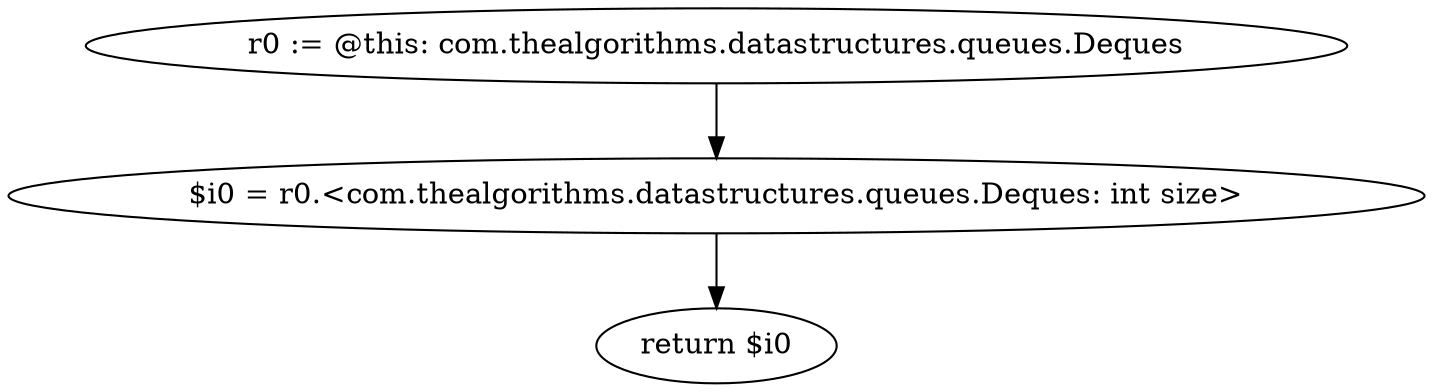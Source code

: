 digraph "unitGraph" {
    "r0 := @this: com.thealgorithms.datastructures.queues.Deques"
    "$i0 = r0.<com.thealgorithms.datastructures.queues.Deques: int size>"
    "return $i0"
    "r0 := @this: com.thealgorithms.datastructures.queues.Deques"->"$i0 = r0.<com.thealgorithms.datastructures.queues.Deques: int size>";
    "$i0 = r0.<com.thealgorithms.datastructures.queues.Deques: int size>"->"return $i0";
}
